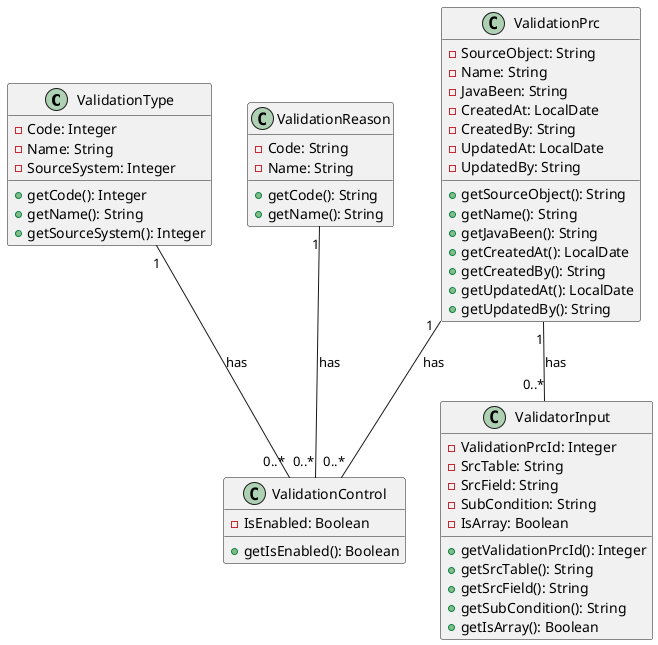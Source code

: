 @startuml
class ValidationType {
  - Code: Integer
  - Name: String
  - SourceSystem: Integer
  + getCode(): Integer
  + getName(): String
  + getSourceSystem(): Integer
}

class ValidationReason {
  - Code: String
  - Name: String
  + getCode(): String
  + getName(): String
}

class ValidationPrc {
  - SourceObject: String
  - Name: String
  - JavaBeen: String
  - CreatedAt: LocalDate
  - CreatedBy: String
  - UpdatedAt: LocalDate
  - UpdatedBy: String
  + getSourceObject(): String
  + getName(): String
  + getJavaBeen(): String
  + getCreatedAt(): LocalDate
  + getCreatedBy(): String
  + getUpdatedAt(): LocalDate
  + getUpdatedBy(): String
}

class ValidatorInput {
  - ValidationPrcId: Integer
  - SrcTable: String
  - SrcField: String
  - SubCondition: String
  - IsArray: Boolean
  + getValidationPrcId(): Integer
  + getSrcTable(): String
  + getSrcField(): String
  + getSubCondition(): String
  + getIsArray(): Boolean
}

class ValidationControl {
  - IsEnabled: Boolean
  + getIsEnabled(): Boolean
}

ValidationPrc "1" -- "0..*" ValidatorInput : has
ValidationType "1" -- "0..*" ValidationControl : has
ValidationReason "1" -- "0..*" ValidationControl : has
ValidationPrc "1" -- "0..*" ValidationControl : has
@enduml